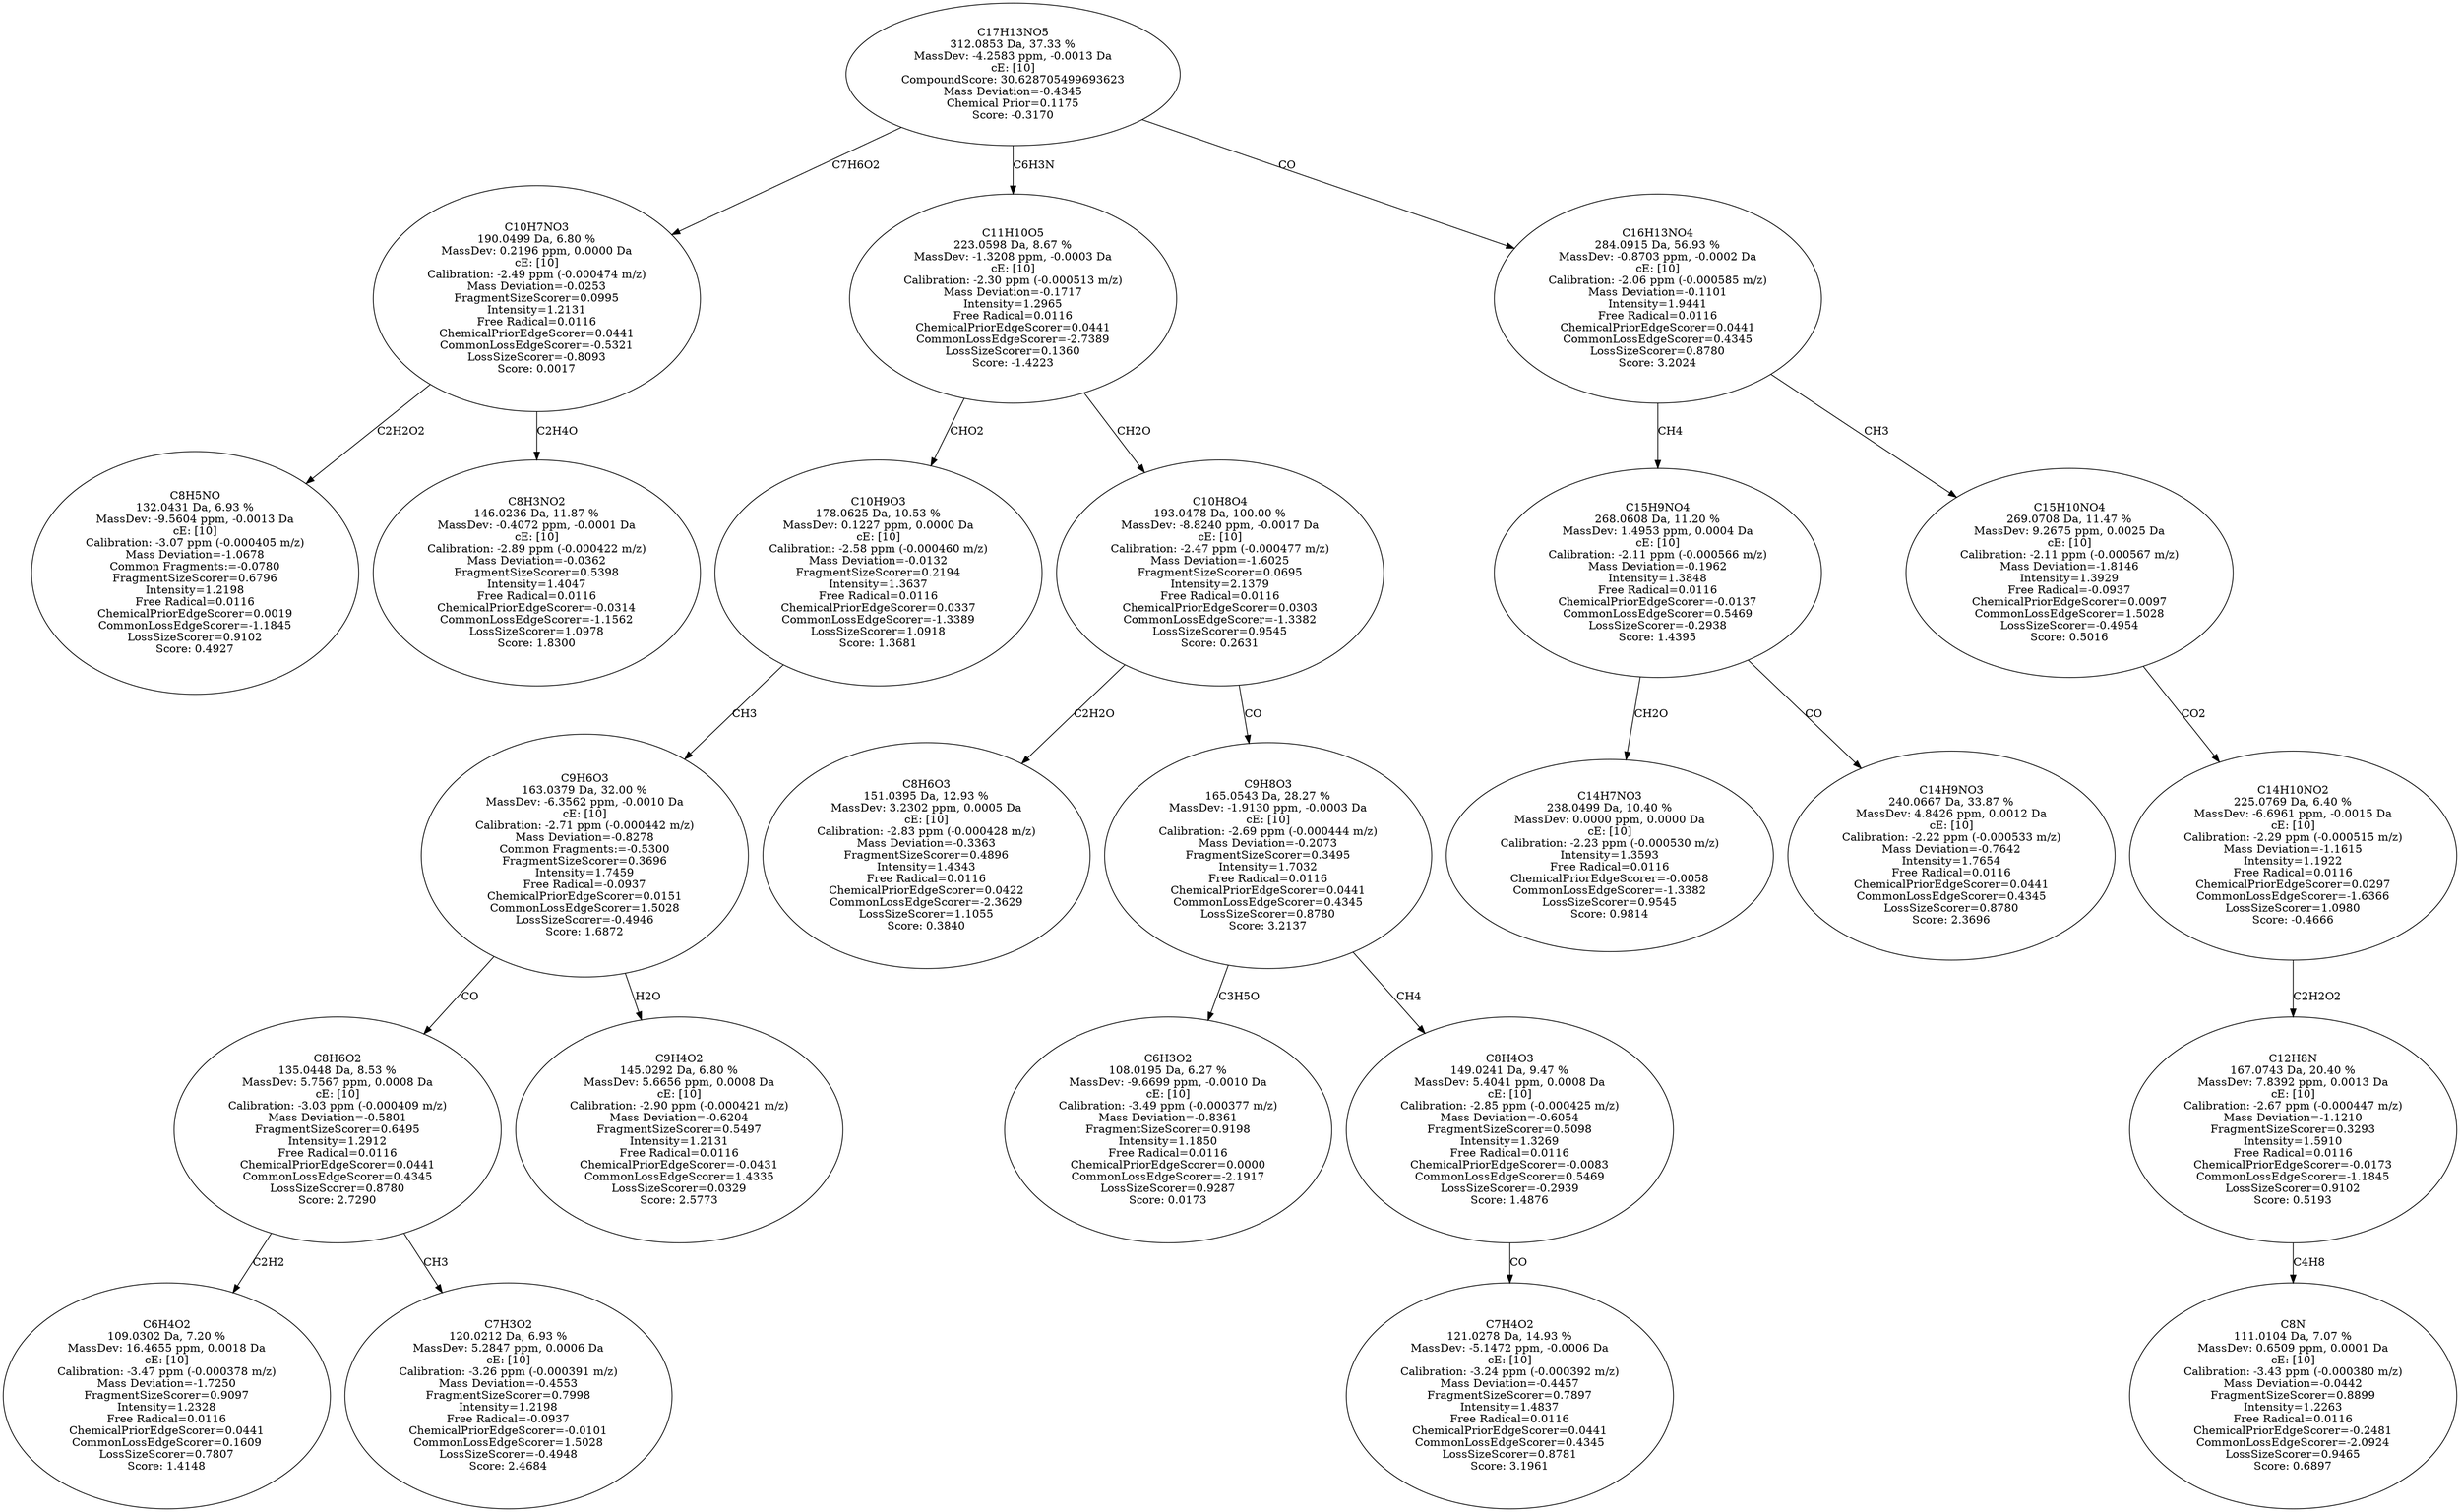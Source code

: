 strict digraph {
v1 [label="C8H5NO\n132.0431 Da, 6.93 %\nMassDev: -9.5604 ppm, -0.0013 Da\ncE: [10]\nCalibration: -3.07 ppm (-0.000405 m/z)\nMass Deviation=-1.0678\nCommon Fragments:=-0.0780\nFragmentSizeScorer=0.6796\nIntensity=1.2198\nFree Radical=0.0116\nChemicalPriorEdgeScorer=0.0019\nCommonLossEdgeScorer=-1.1845\nLossSizeScorer=0.9102\nScore: 0.4927"];
v2 [label="C8H3NO2\n146.0236 Da, 11.87 %\nMassDev: -0.4072 ppm, -0.0001 Da\ncE: [10]\nCalibration: -2.89 ppm (-0.000422 m/z)\nMass Deviation=-0.0362\nFragmentSizeScorer=0.5398\nIntensity=1.4047\nFree Radical=0.0116\nChemicalPriorEdgeScorer=-0.0314\nCommonLossEdgeScorer=-1.1562\nLossSizeScorer=1.0978\nScore: 1.8300"];
v3 [label="C10H7NO3\n190.0499 Da, 6.80 %\nMassDev: 0.2196 ppm, 0.0000 Da\ncE: [10]\nCalibration: -2.49 ppm (-0.000474 m/z)\nMass Deviation=-0.0253\nFragmentSizeScorer=0.0995\nIntensity=1.2131\nFree Radical=0.0116\nChemicalPriorEdgeScorer=0.0441\nCommonLossEdgeScorer=-0.5321\nLossSizeScorer=-0.8093\nScore: 0.0017"];
v4 [label="C6H4O2\n109.0302 Da, 7.20 %\nMassDev: 16.4655 ppm, 0.0018 Da\ncE: [10]\nCalibration: -3.47 ppm (-0.000378 m/z)\nMass Deviation=-1.7250\nFragmentSizeScorer=0.9097\nIntensity=1.2328\nFree Radical=0.0116\nChemicalPriorEdgeScorer=0.0441\nCommonLossEdgeScorer=0.1609\nLossSizeScorer=0.7807\nScore: 1.4148"];
v5 [label="C7H3O2\n120.0212 Da, 6.93 %\nMassDev: 5.2847 ppm, 0.0006 Da\ncE: [10]\nCalibration: -3.26 ppm (-0.000391 m/z)\nMass Deviation=-0.4553\nFragmentSizeScorer=0.7998\nIntensity=1.2198\nFree Radical=-0.0937\nChemicalPriorEdgeScorer=-0.0101\nCommonLossEdgeScorer=1.5028\nLossSizeScorer=-0.4948\nScore: 2.4684"];
v6 [label="C8H6O2\n135.0448 Da, 8.53 %\nMassDev: 5.7567 ppm, 0.0008 Da\ncE: [10]\nCalibration: -3.03 ppm (-0.000409 m/z)\nMass Deviation=-0.5801\nFragmentSizeScorer=0.6495\nIntensity=1.2912\nFree Radical=0.0116\nChemicalPriorEdgeScorer=0.0441\nCommonLossEdgeScorer=0.4345\nLossSizeScorer=0.8780\nScore: 2.7290"];
v7 [label="C9H4O2\n145.0292 Da, 6.80 %\nMassDev: 5.6656 ppm, 0.0008 Da\ncE: [10]\nCalibration: -2.90 ppm (-0.000421 m/z)\nMass Deviation=-0.6204\nFragmentSizeScorer=0.5497\nIntensity=1.2131\nFree Radical=0.0116\nChemicalPriorEdgeScorer=-0.0431\nCommonLossEdgeScorer=1.4335\nLossSizeScorer=0.0329\nScore: 2.5773"];
v8 [label="C9H6O3\n163.0379 Da, 32.00 %\nMassDev: -6.3562 ppm, -0.0010 Da\ncE: [10]\nCalibration: -2.71 ppm (-0.000442 m/z)\nMass Deviation=-0.8278\nCommon Fragments:=-0.5300\nFragmentSizeScorer=0.3696\nIntensity=1.7459\nFree Radical=-0.0937\nChemicalPriorEdgeScorer=0.0151\nCommonLossEdgeScorer=1.5028\nLossSizeScorer=-0.4946\nScore: 1.6872"];
v9 [label="C10H9O3\n178.0625 Da, 10.53 %\nMassDev: 0.1227 ppm, 0.0000 Da\ncE: [10]\nCalibration: -2.58 ppm (-0.000460 m/z)\nMass Deviation=-0.0132\nFragmentSizeScorer=0.2194\nIntensity=1.3637\nFree Radical=0.0116\nChemicalPriorEdgeScorer=0.0337\nCommonLossEdgeScorer=-1.3389\nLossSizeScorer=1.0918\nScore: 1.3681"];
v10 [label="C8H6O3\n151.0395 Da, 12.93 %\nMassDev: 3.2302 ppm, 0.0005 Da\ncE: [10]\nCalibration: -2.83 ppm (-0.000428 m/z)\nMass Deviation=-0.3363\nFragmentSizeScorer=0.4896\nIntensity=1.4343\nFree Radical=0.0116\nChemicalPriorEdgeScorer=0.0422\nCommonLossEdgeScorer=-2.3629\nLossSizeScorer=1.1055\nScore: 0.3840"];
v11 [label="C6H3O2\n108.0195 Da, 6.27 %\nMassDev: -9.6699 ppm, -0.0010 Da\ncE: [10]\nCalibration: -3.49 ppm (-0.000377 m/z)\nMass Deviation=-0.8361\nFragmentSizeScorer=0.9198\nIntensity=1.1850\nFree Radical=0.0116\nChemicalPriorEdgeScorer=0.0000\nCommonLossEdgeScorer=-2.1917\nLossSizeScorer=0.9287\nScore: 0.0173"];
v12 [label="C7H4O2\n121.0278 Da, 14.93 %\nMassDev: -5.1472 ppm, -0.0006 Da\ncE: [10]\nCalibration: -3.24 ppm (-0.000392 m/z)\nMass Deviation=-0.4457\nFragmentSizeScorer=0.7897\nIntensity=1.4837\nFree Radical=0.0116\nChemicalPriorEdgeScorer=0.0441\nCommonLossEdgeScorer=0.4345\nLossSizeScorer=0.8781\nScore: 3.1961"];
v13 [label="C8H4O3\n149.0241 Da, 9.47 %\nMassDev: 5.4041 ppm, 0.0008 Da\ncE: [10]\nCalibration: -2.85 ppm (-0.000425 m/z)\nMass Deviation=-0.6054\nFragmentSizeScorer=0.5098\nIntensity=1.3269\nFree Radical=0.0116\nChemicalPriorEdgeScorer=-0.0083\nCommonLossEdgeScorer=0.5469\nLossSizeScorer=-0.2939\nScore: 1.4876"];
v14 [label="C9H8O3\n165.0543 Da, 28.27 %\nMassDev: -1.9130 ppm, -0.0003 Da\ncE: [10]\nCalibration: -2.69 ppm (-0.000444 m/z)\nMass Deviation=-0.2073\nFragmentSizeScorer=0.3495\nIntensity=1.7032\nFree Radical=0.0116\nChemicalPriorEdgeScorer=0.0441\nCommonLossEdgeScorer=0.4345\nLossSizeScorer=0.8780\nScore: 3.2137"];
v15 [label="C10H8O4\n193.0478 Da, 100.00 %\nMassDev: -8.8240 ppm, -0.0017 Da\ncE: [10]\nCalibration: -2.47 ppm (-0.000477 m/z)\nMass Deviation=-1.6025\nFragmentSizeScorer=0.0695\nIntensity=2.1379\nFree Radical=0.0116\nChemicalPriorEdgeScorer=0.0303\nCommonLossEdgeScorer=-1.3382\nLossSizeScorer=0.9545\nScore: 0.2631"];
v16 [label="C11H10O5\n223.0598 Da, 8.67 %\nMassDev: -1.3208 ppm, -0.0003 Da\ncE: [10]\nCalibration: -2.30 ppm (-0.000513 m/z)\nMass Deviation=-0.1717\nIntensity=1.2965\nFree Radical=0.0116\nChemicalPriorEdgeScorer=0.0441\nCommonLossEdgeScorer=-2.7389\nLossSizeScorer=0.1360\nScore: -1.4223"];
v17 [label="C14H7NO3\n238.0499 Da, 10.40 %\nMassDev: 0.0000 ppm, 0.0000 Da\ncE: [10]\nCalibration: -2.23 ppm (-0.000530 m/z)\nIntensity=1.3593\nFree Radical=0.0116\nChemicalPriorEdgeScorer=-0.0058\nCommonLossEdgeScorer=-1.3382\nLossSizeScorer=0.9545\nScore: 0.9814"];
v18 [label="C14H9NO3\n240.0667 Da, 33.87 %\nMassDev: 4.8426 ppm, 0.0012 Da\ncE: [10]\nCalibration: -2.22 ppm (-0.000533 m/z)\nMass Deviation=-0.7642\nIntensity=1.7654\nFree Radical=0.0116\nChemicalPriorEdgeScorer=0.0441\nCommonLossEdgeScorer=0.4345\nLossSizeScorer=0.8780\nScore: 2.3696"];
v19 [label="C15H9NO4\n268.0608 Da, 11.20 %\nMassDev: 1.4953 ppm, 0.0004 Da\ncE: [10]\nCalibration: -2.11 ppm (-0.000566 m/z)\nMass Deviation=-0.1962\nIntensity=1.3848\nFree Radical=0.0116\nChemicalPriorEdgeScorer=-0.0137\nCommonLossEdgeScorer=0.5469\nLossSizeScorer=-0.2938\nScore: 1.4395"];
v20 [label="C8N\n111.0104 Da, 7.07 %\nMassDev: 0.6509 ppm, 0.0001 Da\ncE: [10]\nCalibration: -3.43 ppm (-0.000380 m/z)\nMass Deviation=-0.0442\nFragmentSizeScorer=0.8899\nIntensity=1.2263\nFree Radical=0.0116\nChemicalPriorEdgeScorer=-0.2481\nCommonLossEdgeScorer=-2.0924\nLossSizeScorer=0.9465\nScore: 0.6897"];
v21 [label="C12H8N\n167.0743 Da, 20.40 %\nMassDev: 7.8392 ppm, 0.0013 Da\ncE: [10]\nCalibration: -2.67 ppm (-0.000447 m/z)\nMass Deviation=-1.1210\nFragmentSizeScorer=0.3293\nIntensity=1.5910\nFree Radical=0.0116\nChemicalPriorEdgeScorer=-0.0173\nCommonLossEdgeScorer=-1.1845\nLossSizeScorer=0.9102\nScore: 0.5193"];
v22 [label="C14H10NO2\n225.0769 Da, 6.40 %\nMassDev: -6.6961 ppm, -0.0015 Da\ncE: [10]\nCalibration: -2.29 ppm (-0.000515 m/z)\nMass Deviation=-1.1615\nIntensity=1.1922\nFree Radical=0.0116\nChemicalPriorEdgeScorer=0.0297\nCommonLossEdgeScorer=-1.6366\nLossSizeScorer=1.0980\nScore: -0.4666"];
v23 [label="C15H10NO4\n269.0708 Da, 11.47 %\nMassDev: 9.2675 ppm, 0.0025 Da\ncE: [10]\nCalibration: -2.11 ppm (-0.000567 m/z)\nMass Deviation=-1.8146\nIntensity=1.3929\nFree Radical=-0.0937\nChemicalPriorEdgeScorer=0.0097\nCommonLossEdgeScorer=1.5028\nLossSizeScorer=-0.4954\nScore: 0.5016"];
v24 [label="C16H13NO4\n284.0915 Da, 56.93 %\nMassDev: -0.8703 ppm, -0.0002 Da\ncE: [10]\nCalibration: -2.06 ppm (-0.000585 m/z)\nMass Deviation=-0.1101\nIntensity=1.9441\nFree Radical=0.0116\nChemicalPriorEdgeScorer=0.0441\nCommonLossEdgeScorer=0.4345\nLossSizeScorer=0.8780\nScore: 3.2024"];
v25 [label="C17H13NO5\n312.0853 Da, 37.33 %\nMassDev: -4.2583 ppm, -0.0013 Da\ncE: [10]\nCompoundScore: 30.628705499693623\nMass Deviation=-0.4345\nChemical Prior=0.1175\nScore: -0.3170"];
v3 -> v1 [label="C2H2O2"];
v3 -> v2 [label="C2H4O"];
v25 -> v3 [label="C7H6O2"];
v6 -> v4 [label="C2H2"];
v6 -> v5 [label="CH3"];
v8 -> v6 [label="CO"];
v8 -> v7 [label="H2O"];
v9 -> v8 [label="CH3"];
v16 -> v9 [label="CHO2"];
v15 -> v10 [label="C2H2O"];
v14 -> v11 [label="C3H5O"];
v13 -> v12 [label="CO"];
v14 -> v13 [label="CH4"];
v15 -> v14 [label="CO"];
v16 -> v15 [label="CH2O"];
v25 -> v16 [label="C6H3N"];
v19 -> v17 [label="CH2O"];
v19 -> v18 [label="CO"];
v24 -> v19 [label="CH4"];
v21 -> v20 [label="C4H8"];
v22 -> v21 [label="C2H2O2"];
v23 -> v22 [label="CO2"];
v24 -> v23 [label="CH3"];
v25 -> v24 [label="CO"];
}